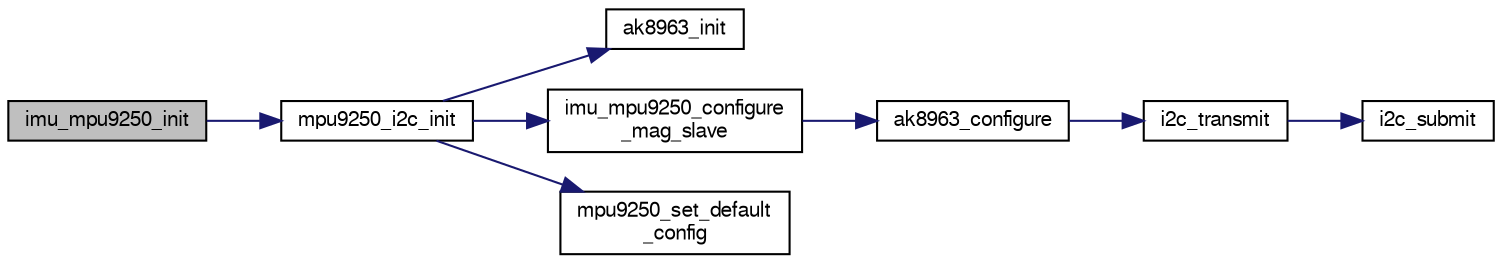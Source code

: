 digraph "imu_mpu9250_init"
{
  edge [fontname="FreeSans",fontsize="10",labelfontname="FreeSans",labelfontsize="10"];
  node [fontname="FreeSans",fontsize="10",shape=record];
  rankdir="LR";
  Node1 [label="imu_mpu9250_init",height=0.2,width=0.4,color="black", fillcolor="grey75", style="filled", fontcolor="black"];
  Node1 -> Node2 [color="midnightblue",fontsize="10",style="solid",fontname="FreeSans"];
  Node2 [label="mpu9250_i2c_init",height=0.2,width=0.4,color="black", fillcolor="white", style="filled",URL="$mpu9250__i2c_8c.html#a967fa8a6c8aa8f969b3e7fb17221658c"];
  Node2 -> Node3 [color="midnightblue",fontsize="10",style="solid",fontname="FreeSans"];
  Node3 [label="ak8963_init",height=0.2,width=0.4,color="black", fillcolor="white", style="filled",URL="$ak8963_8c.html#adb7f10e2449b9ef0f5c1ffc25cbd43a3",tooltip="Initialize AK8963 struct. "];
  Node2 -> Node4 [color="midnightblue",fontsize="10",style="solid",fontname="FreeSans"];
  Node4 [label="imu_mpu9250_configure\l_mag_slave",height=0.2,width=0.4,color="black", fillcolor="white", style="filled",URL="$mpu9250__i2c_8c.html#a340bd2b875f16e9d9769e8b3a7922ad6",tooltip="callback function to configure ak8963 mag "];
  Node4 -> Node5 [color="midnightblue",fontsize="10",style="solid",fontname="FreeSans"];
  Node5 [label="ak8963_configure",height=0.2,width=0.4,color="black", fillcolor="white", style="filled",URL="$ak8963_8c.html#a107fc3165a9b7b31132e929df9098dd7"];
  Node5 -> Node6 [color="midnightblue",fontsize="10",style="solid",fontname="FreeSans"];
  Node6 [label="i2c_transmit",height=0.2,width=0.4,color="black", fillcolor="white", style="filled",URL="$group__i2c.html#ga54405aa058f14a143b8b1b5380015927",tooltip="Submit a write only transaction. "];
  Node6 -> Node7 [color="midnightblue",fontsize="10",style="solid",fontname="FreeSans"];
  Node7 [label="i2c_submit",height=0.2,width=0.4,color="black", fillcolor="white", style="filled",URL="$group__i2c.html#ga4eed48e542a9c71b93372f5a38d7e367",tooltip="Submit a I2C transaction. "];
  Node2 -> Node8 [color="midnightblue",fontsize="10",style="solid",fontname="FreeSans"];
  Node8 [label="mpu9250_set_default\l_config",height=0.2,width=0.4,color="black", fillcolor="white", style="filled",URL="$mpu9250_8c.html#aae5fa60698653c8ac15e41796c53c66e"];
}
